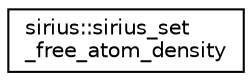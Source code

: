 digraph "Graphical Class Hierarchy"
{
 // INTERACTIVE_SVG=YES
  edge [fontname="Helvetica",fontsize="10",labelfontname="Helvetica",labelfontsize="10"];
  node [fontname="Helvetica",fontsize="10",shape=record];
  rankdir="LR";
  Node1 [label="sirius::sirius_set\l_free_atom_density",height=0.2,width=0.4,color="black", fillcolor="white", style="filled",URL="$interfacesirius_1_1sirius__set__free__atom__density.html"];
}
